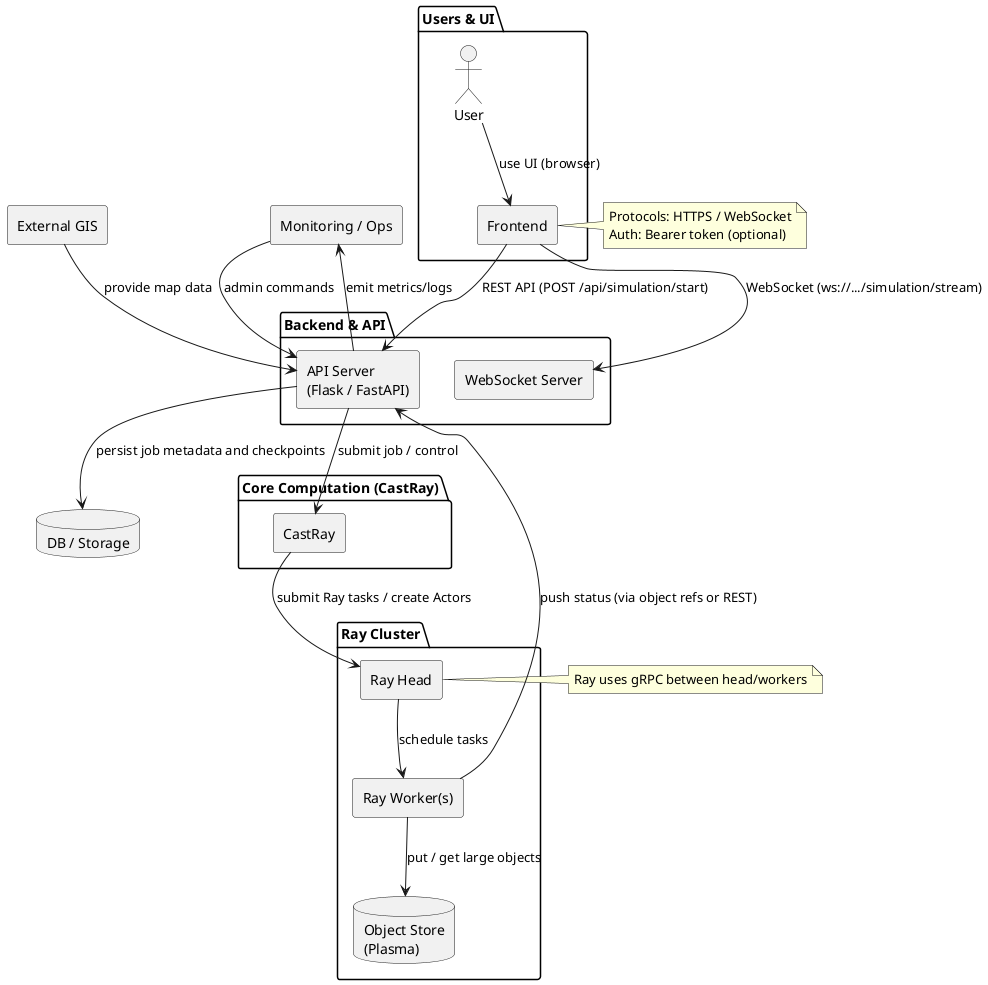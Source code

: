 @startuml
' System high-level architecture
skinparam componentStyle rectangle

package "Users & UI" {
  actor User
  component Frontend as FE
}

package "Backend & API" {
  component "API Server\n(Flask / FastAPI)" as API
  component "WebSocket Server" as WS
}

package "Core Computation (CastRay)" {
  component CastRay
}

package "Ray Cluster" {
  component "Ray Head" as RHead
  component "Ray Worker(s)" as RWorker
  database "Object Store\n(Plasma)" as OBJ
}

database "DB / Storage" as DB
component "External GIS" as GIS
component "Monitoring / Ops" as OPS

User --> FE : use UI (browser)
FE --> API : REST API (POST /api/simulation/start)
FE --> WS : WebSocket (ws://.../simulation/stream)
API --> CastRay : submit job / control
CastRay --> RHead : submit Ray tasks / create Actors
RHead --> RWorker : schedule tasks
RWorker --> OBJ : put / get large objects
RWorker --> API : push status (via object refs or REST)
API --> DB : persist job metadata and checkpoints
API --> OPS : emit metrics/logs
GIS --> API : provide map data
OPS --> API : admin commands

' protocols/notes
note right of FE
  Protocols: HTTPS / WebSocket
  Auth: Bearer token (optional)
end note

note left of RHead
  Ray uses gRPC between head/workers
end note

@enduml
